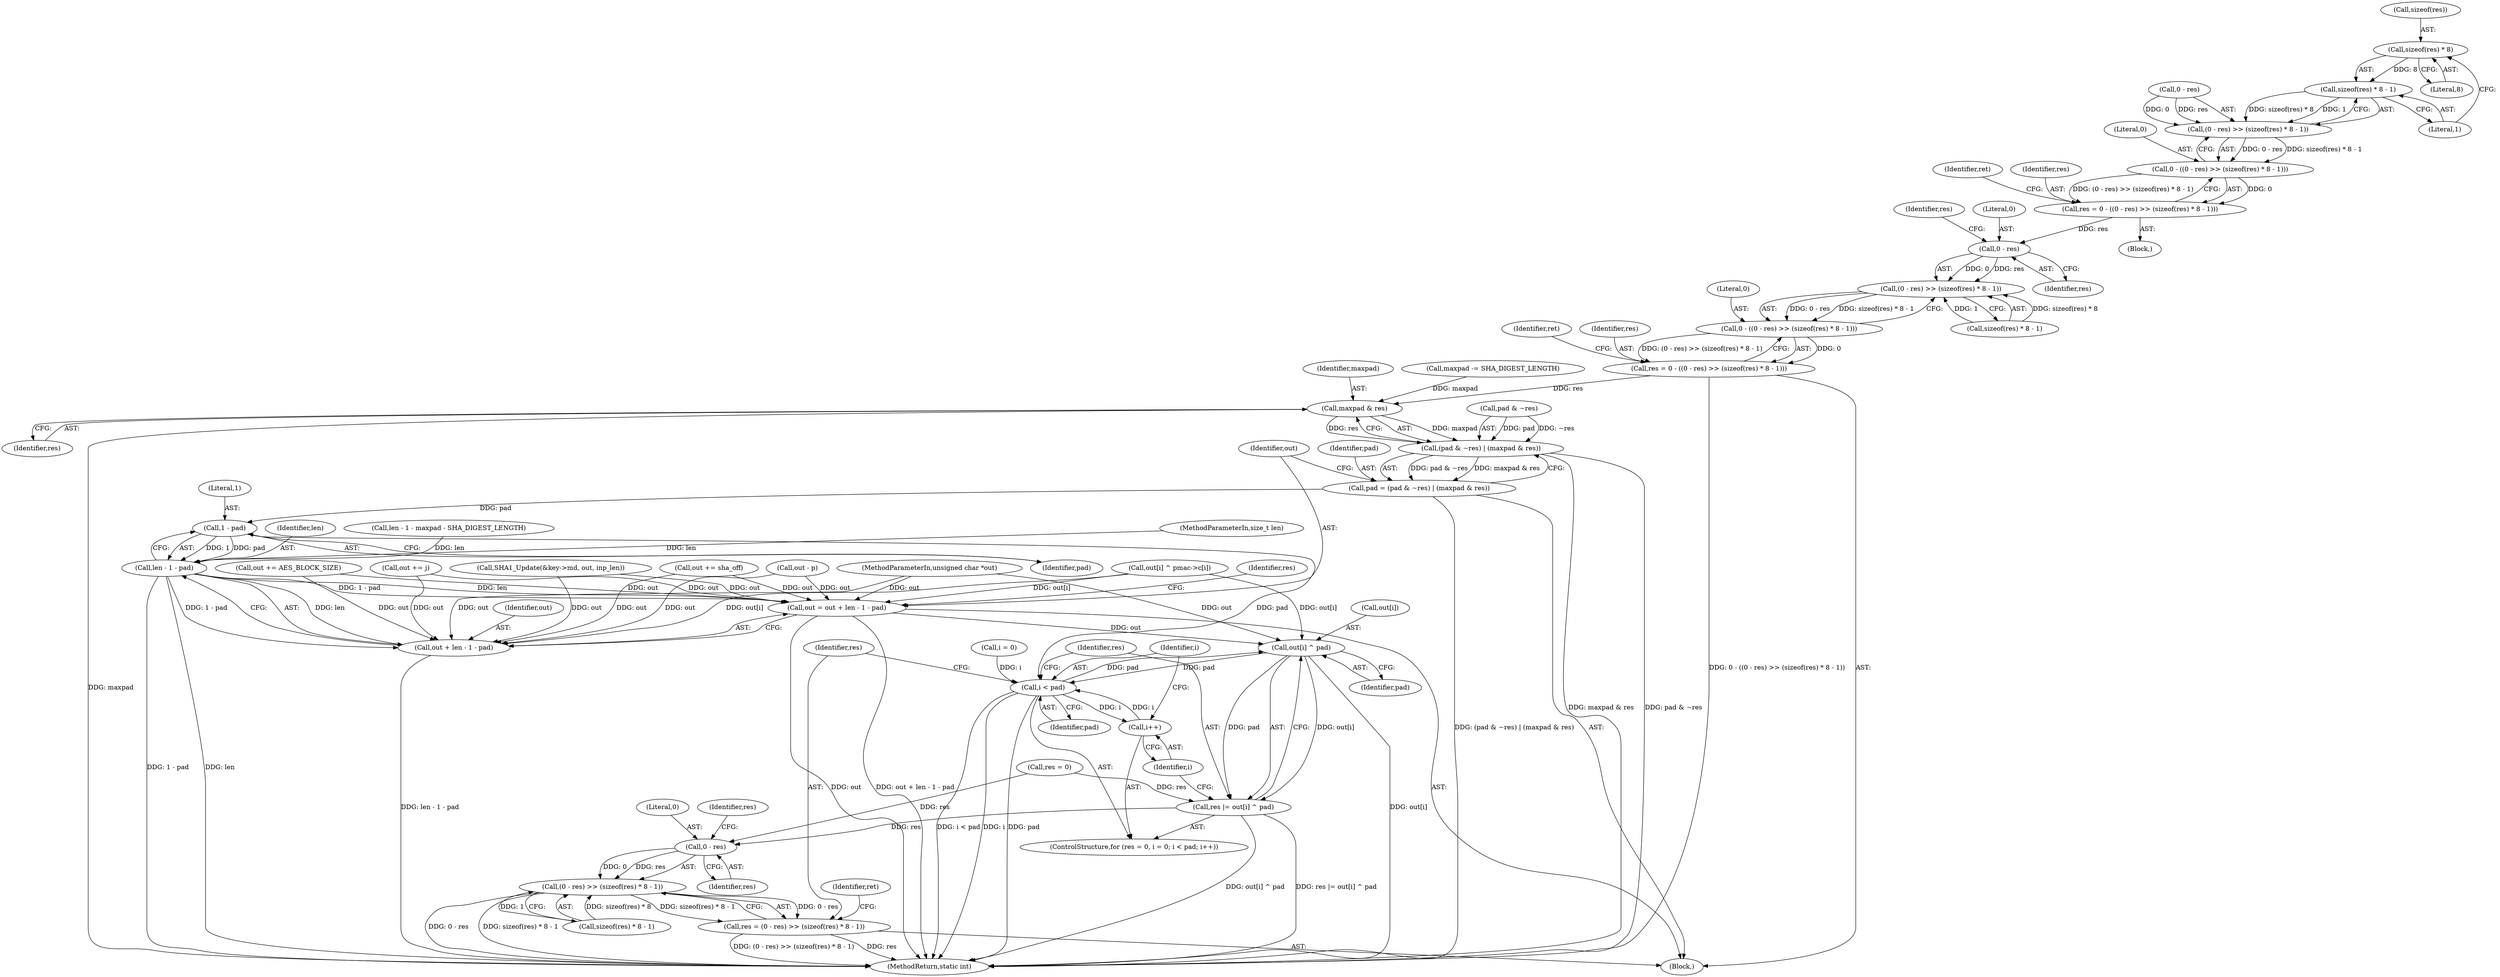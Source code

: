 digraph "0_openssl_68595c0c2886e7942a14f98c17a55a88afb6c292@API" {
"1001745" [label="(Call,sizeof(res) * 8)"];
"1001744" [label="(Call,sizeof(res) * 8 - 1)"];
"1001740" [label="(Call,(0 - res) >> (sizeof(res) * 8 - 1))"];
"1001738" [label="(Call,0 - ((0 - res) >> (sizeof(res) * 8 - 1)))"];
"1001736" [label="(Call,res = 0 - ((0 - res) >> (sizeof(res) * 8 - 1)))"];
"1001760" [label="(Call,0 - res)"];
"1001759" [label="(Call,(0 - res) >> (sizeof(res) * 8 - 1))"];
"1001757" [label="(Call,0 - ((0 - res) >> (sizeof(res) * 8 - 1)))"];
"1001755" [label="(Call,res = 0 - ((0 - res) >> (sizeof(res) * 8 - 1)))"];
"1001780" [label="(Call,maxpad & res)"];
"1001776" [label="(Call,(pad & ~res) | (maxpad & res))"];
"1001774" [label="(Call,pad = (pad & ~res) | (maxpad & res))"];
"1001789" [label="(Call,1 - pad)"];
"1001787" [label="(Call,len - 1 - pad)"];
"1001783" [label="(Call,out = out + len - 1 - pad)"];
"1001807" [label="(Call,out[i] ^ pad)"];
"1001800" [label="(Call,i < pad)"];
"1001803" [label="(Call,i++)"];
"1001805" [label="(Call,res |= out[i] ^ pad)"];
"1001815" [label="(Call,0 - res)"];
"1001814" [label="(Call,(0 - res) >> (sizeof(res) * 8 - 1))"];
"1001812" [label="(Call,res = (0 - res) >> (sizeof(res) * 8 - 1))"];
"1001785" [label="(Call,out + len - 1 - pad)"];
"1001802" [label="(Identifier,pad)"];
"1001736" [label="(Call,res = 0 - ((0 - res) >> (sizeof(res) * 8 - 1)))"];
"1001739" [label="(Literal,0)"];
"1001782" [label="(Identifier,res)"];
"1001815" [label="(Call,0 - res)"];
"1001816" [label="(Literal,0)"];
"1001786" [label="(Identifier,out)"];
"1001805" [label="(Call,res |= out[i] ^ pad)"];
"1001763" [label="(Call,sizeof(res) * 8 - 1)"];
"1001757" [label="(Call,0 - ((0 - res) >> (sizeof(res) * 8 - 1)))"];
"1001755" [label="(Call,res = 0 - ((0 - res) >> (sizeof(res) * 8 - 1)))"];
"1001770" [label="(Identifier,ret)"];
"1001744" [label="(Call,sizeof(res) * 8 - 1)"];
"1001787" [label="(Call,len - 1 - pad)"];
"1001777" [label="(Call,pad & ~res)"];
"1001804" [label="(Identifier,i)"];
"1001751" [label="(Identifier,ret)"];
"1001821" [label="(Identifier,res)"];
"1000800" [label="(Call,SHA1_Update(&key->md, out, inp_len))"];
"1001794" [label="(Call,res = 0)"];
"1001783" [label="(Call,out = out + len - 1 - pad)"];
"1001761" [label="(Literal,0)"];
"1001781" [label="(Identifier,maxpad)"];
"1001788" [label="(Identifier,len)"];
"1001808" [label="(Call,out[i])"];
"1001792" [label="(ControlStructure,for (res = 0, i = 0; i < pad; i++))"];
"1001780" [label="(Call,maxpad & res)"];
"1001785" [label="(Call,out + len - 1 - pad)"];
"1001637" [label="(Call,len - 1 - maxpad - SHA_DIGEST_LENGTH)"];
"1000516" [label="(Call,out += AES_BLOCK_SIZE)"];
"1001790" [label="(Literal,1)"];
"1001811" [label="(Identifier,pad)"];
"1001756" [label="(Identifier,res)"];
"1001797" [label="(Call,i = 0)"];
"1001758" [label="(Literal,0)"];
"1001746" [label="(Call,sizeof(res))"];
"1001806" [label="(Identifier,res)"];
"1001817" [label="(Identifier,res)"];
"1001740" [label="(Call,(0 - res) >> (sizeof(res) * 8 - 1))"];
"1000547" [label="(Call,out[i] ^ pmac->c[i])"];
"1000124" [label="(MethodParameterIn,unsigned char *out)"];
"1001631" [label="(Block,)"];
"1001789" [label="(Call,1 - pad)"];
"1001801" [label="(Identifier,i)"];
"1001774" [label="(Call,pad = (pad & ~res) | (maxpad & res))"];
"1001825" [label="(Identifier,ret)"];
"1000775" [label="(Call,out += sha_off)"];
"1001776" [label="(Call,(pad & ~res) | (maxpad & res))"];
"1001733" [label="(Call,maxpad -= SHA_DIGEST_LENGTH)"];
"1001762" [label="(Identifier,res)"];
"1001784" [label="(Identifier,out)"];
"1001795" [label="(Identifier,res)"];
"1001760" [label="(Call,0 - res)"];
"1001813" [label="(Identifier,res)"];
"1000126" [label="(MethodParameterIn,size_t len)"];
"1000453" [label="(Block,)"];
"1001807" [label="(Call,out[i] ^ pad)"];
"1001749" [label="(Literal,1)"];
"1001748" [label="(Literal,8)"];
"1001766" [label="(Identifier,res)"];
"1001818" [label="(Call,sizeof(res) * 8 - 1)"];
"1001791" [label="(Identifier,pad)"];
"1001759" [label="(Call,(0 - res) >> (sizeof(res) * 8 - 1))"];
"1001737" [label="(Identifier,res)"];
"1001647" [label="(Call,out - p)"];
"1001745" [label="(Call,sizeof(res) * 8)"];
"1001741" [label="(Call,0 - res)"];
"1001775" [label="(Identifier,pad)"];
"1000844" [label="(Call,out += j)"];
"1001814" [label="(Call,(0 - res) >> (sizeof(res) * 8 - 1))"];
"1001812" [label="(Call,res = (0 - res) >> (sizeof(res) * 8 - 1))"];
"1001803" [label="(Call,i++)"];
"1001738" [label="(Call,0 - ((0 - res) >> (sizeof(res) * 8 - 1)))"];
"1001800" [label="(Call,i < pad)"];
"1001971" [label="(MethodReturn,static int)"];
"1001745" -> "1001744"  [label="AST: "];
"1001745" -> "1001748"  [label="CFG: "];
"1001746" -> "1001745"  [label="AST: "];
"1001748" -> "1001745"  [label="AST: "];
"1001749" -> "1001745"  [label="CFG: "];
"1001745" -> "1001744"  [label="DDG: 8"];
"1001744" -> "1001740"  [label="AST: "];
"1001744" -> "1001749"  [label="CFG: "];
"1001749" -> "1001744"  [label="AST: "];
"1001740" -> "1001744"  [label="CFG: "];
"1001744" -> "1001740"  [label="DDG: sizeof(res) * 8"];
"1001744" -> "1001740"  [label="DDG: 1"];
"1001740" -> "1001738"  [label="AST: "];
"1001741" -> "1001740"  [label="AST: "];
"1001738" -> "1001740"  [label="CFG: "];
"1001740" -> "1001738"  [label="DDG: 0 - res"];
"1001740" -> "1001738"  [label="DDG: sizeof(res) * 8 - 1"];
"1001741" -> "1001740"  [label="DDG: 0"];
"1001741" -> "1001740"  [label="DDG: res"];
"1001738" -> "1001736"  [label="AST: "];
"1001739" -> "1001738"  [label="AST: "];
"1001736" -> "1001738"  [label="CFG: "];
"1001738" -> "1001736"  [label="DDG: 0"];
"1001738" -> "1001736"  [label="DDG: (0 - res) >> (sizeof(res) * 8 - 1)"];
"1001736" -> "1001631"  [label="AST: "];
"1001737" -> "1001736"  [label="AST: "];
"1001751" -> "1001736"  [label="CFG: "];
"1001736" -> "1001760"  [label="DDG: res"];
"1001760" -> "1001759"  [label="AST: "];
"1001760" -> "1001762"  [label="CFG: "];
"1001761" -> "1001760"  [label="AST: "];
"1001762" -> "1001760"  [label="AST: "];
"1001766" -> "1001760"  [label="CFG: "];
"1001760" -> "1001759"  [label="DDG: 0"];
"1001760" -> "1001759"  [label="DDG: res"];
"1001759" -> "1001757"  [label="AST: "];
"1001759" -> "1001763"  [label="CFG: "];
"1001763" -> "1001759"  [label="AST: "];
"1001757" -> "1001759"  [label="CFG: "];
"1001759" -> "1001757"  [label="DDG: 0 - res"];
"1001759" -> "1001757"  [label="DDG: sizeof(res) * 8 - 1"];
"1001763" -> "1001759"  [label="DDG: sizeof(res) * 8"];
"1001763" -> "1001759"  [label="DDG: 1"];
"1001757" -> "1001755"  [label="AST: "];
"1001758" -> "1001757"  [label="AST: "];
"1001755" -> "1001757"  [label="CFG: "];
"1001757" -> "1001755"  [label="DDG: 0"];
"1001757" -> "1001755"  [label="DDG: (0 - res) >> (sizeof(res) * 8 - 1)"];
"1001755" -> "1000453"  [label="AST: "];
"1001756" -> "1001755"  [label="AST: "];
"1001770" -> "1001755"  [label="CFG: "];
"1001755" -> "1001971"  [label="DDG: 0 - ((0 - res) >> (sizeof(res) * 8 - 1))"];
"1001755" -> "1001780"  [label="DDG: res"];
"1001780" -> "1001776"  [label="AST: "];
"1001780" -> "1001782"  [label="CFG: "];
"1001781" -> "1001780"  [label="AST: "];
"1001782" -> "1001780"  [label="AST: "];
"1001776" -> "1001780"  [label="CFG: "];
"1001780" -> "1001971"  [label="DDG: maxpad"];
"1001780" -> "1001776"  [label="DDG: maxpad"];
"1001780" -> "1001776"  [label="DDG: res"];
"1001733" -> "1001780"  [label="DDG: maxpad"];
"1001776" -> "1001774"  [label="AST: "];
"1001777" -> "1001776"  [label="AST: "];
"1001774" -> "1001776"  [label="CFG: "];
"1001776" -> "1001971"  [label="DDG: maxpad & res"];
"1001776" -> "1001971"  [label="DDG: pad & ~res"];
"1001776" -> "1001774"  [label="DDG: pad & ~res"];
"1001776" -> "1001774"  [label="DDG: maxpad & res"];
"1001777" -> "1001776"  [label="DDG: pad"];
"1001777" -> "1001776"  [label="DDG: ~res"];
"1001774" -> "1000453"  [label="AST: "];
"1001775" -> "1001774"  [label="AST: "];
"1001784" -> "1001774"  [label="CFG: "];
"1001774" -> "1001971"  [label="DDG: (pad & ~res) | (maxpad & res)"];
"1001774" -> "1001789"  [label="DDG: pad"];
"1001789" -> "1001787"  [label="AST: "];
"1001789" -> "1001791"  [label="CFG: "];
"1001790" -> "1001789"  [label="AST: "];
"1001791" -> "1001789"  [label="AST: "];
"1001787" -> "1001789"  [label="CFG: "];
"1001789" -> "1001787"  [label="DDG: 1"];
"1001789" -> "1001787"  [label="DDG: pad"];
"1001789" -> "1001800"  [label="DDG: pad"];
"1001787" -> "1001785"  [label="AST: "];
"1001788" -> "1001787"  [label="AST: "];
"1001785" -> "1001787"  [label="CFG: "];
"1001787" -> "1001971"  [label="DDG: 1 - pad"];
"1001787" -> "1001971"  [label="DDG: len"];
"1001787" -> "1001783"  [label="DDG: len"];
"1001787" -> "1001783"  [label="DDG: 1 - pad"];
"1001787" -> "1001785"  [label="DDG: len"];
"1001787" -> "1001785"  [label="DDG: 1 - pad"];
"1001637" -> "1001787"  [label="DDG: len"];
"1000126" -> "1001787"  [label="DDG: len"];
"1001783" -> "1000453"  [label="AST: "];
"1001783" -> "1001785"  [label="CFG: "];
"1001784" -> "1001783"  [label="AST: "];
"1001785" -> "1001783"  [label="AST: "];
"1001795" -> "1001783"  [label="CFG: "];
"1001783" -> "1001971"  [label="DDG: out + len - 1 - pad"];
"1001783" -> "1001971"  [label="DDG: out"];
"1000547" -> "1001783"  [label="DDG: out[i]"];
"1001647" -> "1001783"  [label="DDG: out"];
"1000124" -> "1001783"  [label="DDG: out"];
"1000516" -> "1001783"  [label="DDG: out"];
"1000800" -> "1001783"  [label="DDG: out"];
"1000775" -> "1001783"  [label="DDG: out"];
"1000844" -> "1001783"  [label="DDG: out"];
"1001783" -> "1001807"  [label="DDG: out"];
"1001807" -> "1001805"  [label="AST: "];
"1001807" -> "1001811"  [label="CFG: "];
"1001808" -> "1001807"  [label="AST: "];
"1001811" -> "1001807"  [label="AST: "];
"1001805" -> "1001807"  [label="CFG: "];
"1001807" -> "1001971"  [label="DDG: out[i]"];
"1001807" -> "1001800"  [label="DDG: pad"];
"1001807" -> "1001805"  [label="DDG: out[i]"];
"1001807" -> "1001805"  [label="DDG: pad"];
"1000547" -> "1001807"  [label="DDG: out[i]"];
"1000124" -> "1001807"  [label="DDG: out"];
"1001800" -> "1001807"  [label="DDG: pad"];
"1001800" -> "1001792"  [label="AST: "];
"1001800" -> "1001802"  [label="CFG: "];
"1001801" -> "1001800"  [label="AST: "];
"1001802" -> "1001800"  [label="AST: "];
"1001806" -> "1001800"  [label="CFG: "];
"1001813" -> "1001800"  [label="CFG: "];
"1001800" -> "1001971"  [label="DDG: i"];
"1001800" -> "1001971"  [label="DDG: pad"];
"1001800" -> "1001971"  [label="DDG: i < pad"];
"1001803" -> "1001800"  [label="DDG: i"];
"1001797" -> "1001800"  [label="DDG: i"];
"1001800" -> "1001803"  [label="DDG: i"];
"1001803" -> "1001792"  [label="AST: "];
"1001803" -> "1001804"  [label="CFG: "];
"1001804" -> "1001803"  [label="AST: "];
"1001801" -> "1001803"  [label="CFG: "];
"1001805" -> "1001792"  [label="AST: "];
"1001806" -> "1001805"  [label="AST: "];
"1001804" -> "1001805"  [label="CFG: "];
"1001805" -> "1001971"  [label="DDG: res |= out[i] ^ pad"];
"1001805" -> "1001971"  [label="DDG: out[i] ^ pad"];
"1001794" -> "1001805"  [label="DDG: res"];
"1001805" -> "1001815"  [label="DDG: res"];
"1001815" -> "1001814"  [label="AST: "];
"1001815" -> "1001817"  [label="CFG: "];
"1001816" -> "1001815"  [label="AST: "];
"1001817" -> "1001815"  [label="AST: "];
"1001821" -> "1001815"  [label="CFG: "];
"1001815" -> "1001814"  [label="DDG: 0"];
"1001815" -> "1001814"  [label="DDG: res"];
"1001794" -> "1001815"  [label="DDG: res"];
"1001814" -> "1001812"  [label="AST: "];
"1001814" -> "1001818"  [label="CFG: "];
"1001818" -> "1001814"  [label="AST: "];
"1001812" -> "1001814"  [label="CFG: "];
"1001814" -> "1001971"  [label="DDG: 0 - res"];
"1001814" -> "1001971"  [label="DDG: sizeof(res) * 8 - 1"];
"1001814" -> "1001812"  [label="DDG: 0 - res"];
"1001814" -> "1001812"  [label="DDG: sizeof(res) * 8 - 1"];
"1001818" -> "1001814"  [label="DDG: sizeof(res) * 8"];
"1001818" -> "1001814"  [label="DDG: 1"];
"1001812" -> "1000453"  [label="AST: "];
"1001813" -> "1001812"  [label="AST: "];
"1001825" -> "1001812"  [label="CFG: "];
"1001812" -> "1001971"  [label="DDG: res"];
"1001812" -> "1001971"  [label="DDG: (0 - res) >> (sizeof(res) * 8 - 1)"];
"1001786" -> "1001785"  [label="AST: "];
"1001785" -> "1001971"  [label="DDG: len - 1 - pad"];
"1000547" -> "1001785"  [label="DDG: out[i]"];
"1001647" -> "1001785"  [label="DDG: out"];
"1000124" -> "1001785"  [label="DDG: out"];
"1000516" -> "1001785"  [label="DDG: out"];
"1000800" -> "1001785"  [label="DDG: out"];
"1000775" -> "1001785"  [label="DDG: out"];
"1000844" -> "1001785"  [label="DDG: out"];
}
